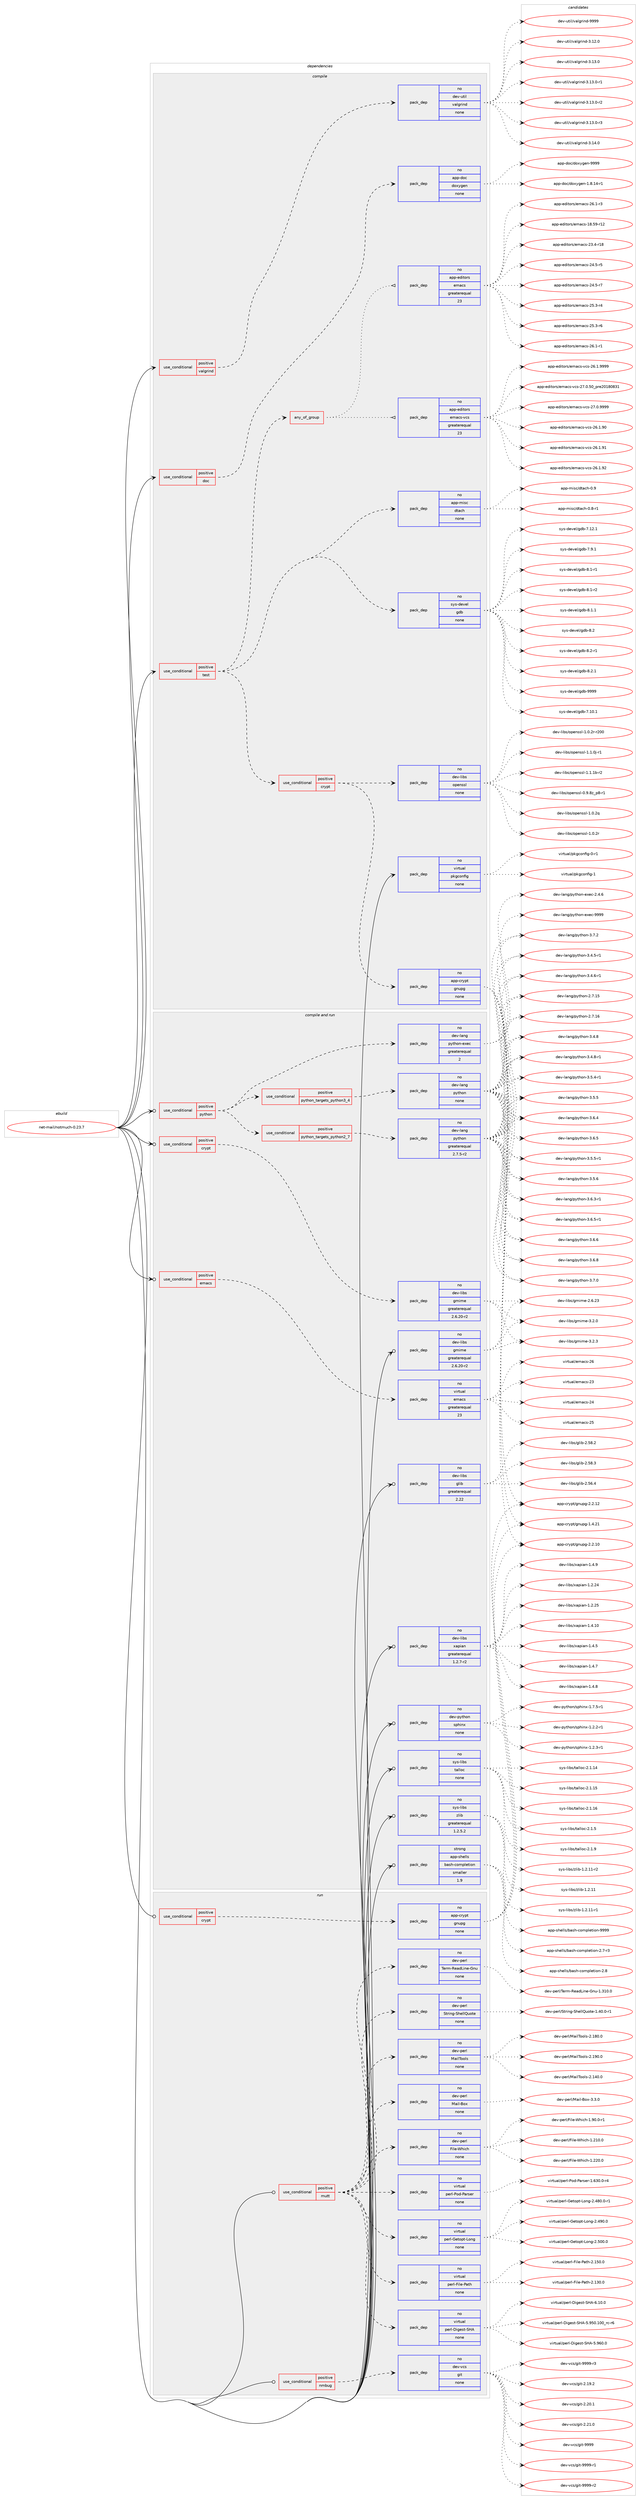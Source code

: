 digraph prolog {

# *************
# Graph options
# *************

newrank=true;
concentrate=true;
compound=true;
graph [rankdir=LR,fontname=Helvetica,fontsize=10,ranksep=1.5];#, ranksep=2.5, nodesep=0.2];
edge  [arrowhead=vee];
node  [fontname=Helvetica,fontsize=10];

# **********
# The ebuild
# **********

subgraph cluster_leftcol {
color=gray;
rank=same;
label=<<i>ebuild</i>>;
id [label="net-mail/notmuch-0.23.7", color=red, width=4, href="../net-mail/notmuch-0.23.7.svg"];
}

# ****************
# The dependencies
# ****************

subgraph cluster_midcol {
color=gray;
label=<<i>dependencies</i>>;
subgraph cluster_compile {
fillcolor="#eeeeee";
style=filled;
label=<<i>compile</i>>;
subgraph cond447575 {
dependency1664722 [label=<<TABLE BORDER="0" CELLBORDER="1" CELLSPACING="0" CELLPADDING="4"><TR><TD ROWSPAN="3" CELLPADDING="10">use_conditional</TD></TR><TR><TD>positive</TD></TR><TR><TD>doc</TD></TR></TABLE>>, shape=none, color=red];
subgraph pack1190086 {
dependency1664723 [label=<<TABLE BORDER="0" CELLBORDER="1" CELLSPACING="0" CELLPADDING="4" WIDTH="220"><TR><TD ROWSPAN="6" CELLPADDING="30">pack_dep</TD></TR><TR><TD WIDTH="110">no</TD></TR><TR><TD>app-doc</TD></TR><TR><TD>doxygen</TD></TR><TR><TD>none</TD></TR><TR><TD></TD></TR></TABLE>>, shape=none, color=blue];
}
dependency1664722:e -> dependency1664723:w [weight=20,style="dashed",arrowhead="vee"];
}
id:e -> dependency1664722:w [weight=20,style="solid",arrowhead="vee"];
subgraph cond447576 {
dependency1664724 [label=<<TABLE BORDER="0" CELLBORDER="1" CELLSPACING="0" CELLPADDING="4"><TR><TD ROWSPAN="3" CELLPADDING="10">use_conditional</TD></TR><TR><TD>positive</TD></TR><TR><TD>test</TD></TR></TABLE>>, shape=none, color=red];
subgraph pack1190087 {
dependency1664725 [label=<<TABLE BORDER="0" CELLBORDER="1" CELLSPACING="0" CELLPADDING="4" WIDTH="220"><TR><TD ROWSPAN="6" CELLPADDING="30">pack_dep</TD></TR><TR><TD WIDTH="110">no</TD></TR><TR><TD>app-misc</TD></TR><TR><TD>dtach</TD></TR><TR><TD>none</TD></TR><TR><TD></TD></TR></TABLE>>, shape=none, color=blue];
}
dependency1664724:e -> dependency1664725:w [weight=20,style="dashed",arrowhead="vee"];
subgraph any26273 {
dependency1664726 [label=<<TABLE BORDER="0" CELLBORDER="1" CELLSPACING="0" CELLPADDING="4"><TR><TD CELLPADDING="10">any_of_group</TD></TR></TABLE>>, shape=none, color=red];subgraph pack1190088 {
dependency1664727 [label=<<TABLE BORDER="0" CELLBORDER="1" CELLSPACING="0" CELLPADDING="4" WIDTH="220"><TR><TD ROWSPAN="6" CELLPADDING="30">pack_dep</TD></TR><TR><TD WIDTH="110">no</TD></TR><TR><TD>app-editors</TD></TR><TR><TD>emacs</TD></TR><TR><TD>greaterequal</TD></TR><TR><TD>23</TD></TR></TABLE>>, shape=none, color=blue];
}
dependency1664726:e -> dependency1664727:w [weight=20,style="dotted",arrowhead="oinv"];
subgraph pack1190089 {
dependency1664728 [label=<<TABLE BORDER="0" CELLBORDER="1" CELLSPACING="0" CELLPADDING="4" WIDTH="220"><TR><TD ROWSPAN="6" CELLPADDING="30">pack_dep</TD></TR><TR><TD WIDTH="110">no</TD></TR><TR><TD>app-editors</TD></TR><TR><TD>emacs-vcs</TD></TR><TR><TD>greaterequal</TD></TR><TR><TD>23</TD></TR></TABLE>>, shape=none, color=blue];
}
dependency1664726:e -> dependency1664728:w [weight=20,style="dotted",arrowhead="oinv"];
}
dependency1664724:e -> dependency1664726:w [weight=20,style="dashed",arrowhead="vee"];
subgraph pack1190090 {
dependency1664729 [label=<<TABLE BORDER="0" CELLBORDER="1" CELLSPACING="0" CELLPADDING="4" WIDTH="220"><TR><TD ROWSPAN="6" CELLPADDING="30">pack_dep</TD></TR><TR><TD WIDTH="110">no</TD></TR><TR><TD>sys-devel</TD></TR><TR><TD>gdb</TD></TR><TR><TD>none</TD></TR><TR><TD></TD></TR></TABLE>>, shape=none, color=blue];
}
dependency1664724:e -> dependency1664729:w [weight=20,style="dashed",arrowhead="vee"];
subgraph cond447577 {
dependency1664730 [label=<<TABLE BORDER="0" CELLBORDER="1" CELLSPACING="0" CELLPADDING="4"><TR><TD ROWSPAN="3" CELLPADDING="10">use_conditional</TD></TR><TR><TD>positive</TD></TR><TR><TD>crypt</TD></TR></TABLE>>, shape=none, color=red];
subgraph pack1190091 {
dependency1664731 [label=<<TABLE BORDER="0" CELLBORDER="1" CELLSPACING="0" CELLPADDING="4" WIDTH="220"><TR><TD ROWSPAN="6" CELLPADDING="30">pack_dep</TD></TR><TR><TD WIDTH="110">no</TD></TR><TR><TD>app-crypt</TD></TR><TR><TD>gnupg</TD></TR><TR><TD>none</TD></TR><TR><TD></TD></TR></TABLE>>, shape=none, color=blue];
}
dependency1664730:e -> dependency1664731:w [weight=20,style="dashed",arrowhead="vee"];
subgraph pack1190092 {
dependency1664732 [label=<<TABLE BORDER="0" CELLBORDER="1" CELLSPACING="0" CELLPADDING="4" WIDTH="220"><TR><TD ROWSPAN="6" CELLPADDING="30">pack_dep</TD></TR><TR><TD WIDTH="110">no</TD></TR><TR><TD>dev-libs</TD></TR><TR><TD>openssl</TD></TR><TR><TD>none</TD></TR><TR><TD></TD></TR></TABLE>>, shape=none, color=blue];
}
dependency1664730:e -> dependency1664732:w [weight=20,style="dashed",arrowhead="vee"];
}
dependency1664724:e -> dependency1664730:w [weight=20,style="dashed",arrowhead="vee"];
}
id:e -> dependency1664724:w [weight=20,style="solid",arrowhead="vee"];
subgraph cond447578 {
dependency1664733 [label=<<TABLE BORDER="0" CELLBORDER="1" CELLSPACING="0" CELLPADDING="4"><TR><TD ROWSPAN="3" CELLPADDING="10">use_conditional</TD></TR><TR><TD>positive</TD></TR><TR><TD>valgrind</TD></TR></TABLE>>, shape=none, color=red];
subgraph pack1190093 {
dependency1664734 [label=<<TABLE BORDER="0" CELLBORDER="1" CELLSPACING="0" CELLPADDING="4" WIDTH="220"><TR><TD ROWSPAN="6" CELLPADDING="30">pack_dep</TD></TR><TR><TD WIDTH="110">no</TD></TR><TR><TD>dev-util</TD></TR><TR><TD>valgrind</TD></TR><TR><TD>none</TD></TR><TR><TD></TD></TR></TABLE>>, shape=none, color=blue];
}
dependency1664733:e -> dependency1664734:w [weight=20,style="dashed",arrowhead="vee"];
}
id:e -> dependency1664733:w [weight=20,style="solid",arrowhead="vee"];
subgraph pack1190094 {
dependency1664735 [label=<<TABLE BORDER="0" CELLBORDER="1" CELLSPACING="0" CELLPADDING="4" WIDTH="220"><TR><TD ROWSPAN="6" CELLPADDING="30">pack_dep</TD></TR><TR><TD WIDTH="110">no</TD></TR><TR><TD>virtual</TD></TR><TR><TD>pkgconfig</TD></TR><TR><TD>none</TD></TR><TR><TD></TD></TR></TABLE>>, shape=none, color=blue];
}
id:e -> dependency1664735:w [weight=20,style="solid",arrowhead="vee"];
}
subgraph cluster_compileandrun {
fillcolor="#eeeeee";
style=filled;
label=<<i>compile and run</i>>;
subgraph cond447579 {
dependency1664736 [label=<<TABLE BORDER="0" CELLBORDER="1" CELLSPACING="0" CELLPADDING="4"><TR><TD ROWSPAN="3" CELLPADDING="10">use_conditional</TD></TR><TR><TD>positive</TD></TR><TR><TD>crypt</TD></TR></TABLE>>, shape=none, color=red];
subgraph pack1190095 {
dependency1664737 [label=<<TABLE BORDER="0" CELLBORDER="1" CELLSPACING="0" CELLPADDING="4" WIDTH="220"><TR><TD ROWSPAN="6" CELLPADDING="30">pack_dep</TD></TR><TR><TD WIDTH="110">no</TD></TR><TR><TD>dev-libs</TD></TR><TR><TD>gmime</TD></TR><TR><TD>greaterequal</TD></TR><TR><TD>2.6.20-r2</TD></TR></TABLE>>, shape=none, color=blue];
}
dependency1664736:e -> dependency1664737:w [weight=20,style="dashed",arrowhead="vee"];
}
id:e -> dependency1664736:w [weight=20,style="solid",arrowhead="odotvee"];
subgraph cond447580 {
dependency1664738 [label=<<TABLE BORDER="0" CELLBORDER="1" CELLSPACING="0" CELLPADDING="4"><TR><TD ROWSPAN="3" CELLPADDING="10">use_conditional</TD></TR><TR><TD>positive</TD></TR><TR><TD>emacs</TD></TR></TABLE>>, shape=none, color=red];
subgraph pack1190096 {
dependency1664739 [label=<<TABLE BORDER="0" CELLBORDER="1" CELLSPACING="0" CELLPADDING="4" WIDTH="220"><TR><TD ROWSPAN="6" CELLPADDING="30">pack_dep</TD></TR><TR><TD WIDTH="110">no</TD></TR><TR><TD>virtual</TD></TR><TR><TD>emacs</TD></TR><TR><TD>greaterequal</TD></TR><TR><TD>23</TD></TR></TABLE>>, shape=none, color=blue];
}
dependency1664738:e -> dependency1664739:w [weight=20,style="dashed",arrowhead="vee"];
}
id:e -> dependency1664738:w [weight=20,style="solid",arrowhead="odotvee"];
subgraph cond447581 {
dependency1664740 [label=<<TABLE BORDER="0" CELLBORDER="1" CELLSPACING="0" CELLPADDING="4"><TR><TD ROWSPAN="3" CELLPADDING="10">use_conditional</TD></TR><TR><TD>positive</TD></TR><TR><TD>python</TD></TR></TABLE>>, shape=none, color=red];
subgraph cond447582 {
dependency1664741 [label=<<TABLE BORDER="0" CELLBORDER="1" CELLSPACING="0" CELLPADDING="4"><TR><TD ROWSPAN="3" CELLPADDING="10">use_conditional</TD></TR><TR><TD>positive</TD></TR><TR><TD>python_targets_python2_7</TD></TR></TABLE>>, shape=none, color=red];
subgraph pack1190097 {
dependency1664742 [label=<<TABLE BORDER="0" CELLBORDER="1" CELLSPACING="0" CELLPADDING="4" WIDTH="220"><TR><TD ROWSPAN="6" CELLPADDING="30">pack_dep</TD></TR><TR><TD WIDTH="110">no</TD></TR><TR><TD>dev-lang</TD></TR><TR><TD>python</TD></TR><TR><TD>greaterequal</TD></TR><TR><TD>2.7.5-r2</TD></TR></TABLE>>, shape=none, color=blue];
}
dependency1664741:e -> dependency1664742:w [weight=20,style="dashed",arrowhead="vee"];
}
dependency1664740:e -> dependency1664741:w [weight=20,style="dashed",arrowhead="vee"];
subgraph cond447583 {
dependency1664743 [label=<<TABLE BORDER="0" CELLBORDER="1" CELLSPACING="0" CELLPADDING="4"><TR><TD ROWSPAN="3" CELLPADDING="10">use_conditional</TD></TR><TR><TD>positive</TD></TR><TR><TD>python_targets_python3_4</TD></TR></TABLE>>, shape=none, color=red];
subgraph pack1190098 {
dependency1664744 [label=<<TABLE BORDER="0" CELLBORDER="1" CELLSPACING="0" CELLPADDING="4" WIDTH="220"><TR><TD ROWSPAN="6" CELLPADDING="30">pack_dep</TD></TR><TR><TD WIDTH="110">no</TD></TR><TR><TD>dev-lang</TD></TR><TR><TD>python</TD></TR><TR><TD>none</TD></TR><TR><TD></TD></TR></TABLE>>, shape=none, color=blue];
}
dependency1664743:e -> dependency1664744:w [weight=20,style="dashed",arrowhead="vee"];
}
dependency1664740:e -> dependency1664743:w [weight=20,style="dashed",arrowhead="vee"];
subgraph pack1190099 {
dependency1664745 [label=<<TABLE BORDER="0" CELLBORDER="1" CELLSPACING="0" CELLPADDING="4" WIDTH="220"><TR><TD ROWSPAN="6" CELLPADDING="30">pack_dep</TD></TR><TR><TD WIDTH="110">no</TD></TR><TR><TD>dev-lang</TD></TR><TR><TD>python-exec</TD></TR><TR><TD>greaterequal</TD></TR><TR><TD>2</TD></TR></TABLE>>, shape=none, color=blue];
}
dependency1664740:e -> dependency1664745:w [weight=20,style="dashed",arrowhead="vee"];
}
id:e -> dependency1664740:w [weight=20,style="solid",arrowhead="odotvee"];
subgraph pack1190100 {
dependency1664746 [label=<<TABLE BORDER="0" CELLBORDER="1" CELLSPACING="0" CELLPADDING="4" WIDTH="220"><TR><TD ROWSPAN="6" CELLPADDING="30">pack_dep</TD></TR><TR><TD WIDTH="110">no</TD></TR><TR><TD>dev-libs</TD></TR><TR><TD>glib</TD></TR><TR><TD>greaterequal</TD></TR><TR><TD>2.22</TD></TR></TABLE>>, shape=none, color=blue];
}
id:e -> dependency1664746:w [weight=20,style="solid",arrowhead="odotvee"];
subgraph pack1190101 {
dependency1664747 [label=<<TABLE BORDER="0" CELLBORDER="1" CELLSPACING="0" CELLPADDING="4" WIDTH="220"><TR><TD ROWSPAN="6" CELLPADDING="30">pack_dep</TD></TR><TR><TD WIDTH="110">no</TD></TR><TR><TD>dev-libs</TD></TR><TR><TD>gmime</TD></TR><TR><TD>greaterequal</TD></TR><TR><TD>2.6.20-r2</TD></TR></TABLE>>, shape=none, color=blue];
}
id:e -> dependency1664747:w [weight=20,style="solid",arrowhead="odotvee"];
subgraph pack1190102 {
dependency1664748 [label=<<TABLE BORDER="0" CELLBORDER="1" CELLSPACING="0" CELLPADDING="4" WIDTH="220"><TR><TD ROWSPAN="6" CELLPADDING="30">pack_dep</TD></TR><TR><TD WIDTH="110">no</TD></TR><TR><TD>dev-libs</TD></TR><TR><TD>xapian</TD></TR><TR><TD>greaterequal</TD></TR><TR><TD>1.2.7-r2</TD></TR></TABLE>>, shape=none, color=blue];
}
id:e -> dependency1664748:w [weight=20,style="solid",arrowhead="odotvee"];
subgraph pack1190103 {
dependency1664749 [label=<<TABLE BORDER="0" CELLBORDER="1" CELLSPACING="0" CELLPADDING="4" WIDTH="220"><TR><TD ROWSPAN="6" CELLPADDING="30">pack_dep</TD></TR><TR><TD WIDTH="110">no</TD></TR><TR><TD>dev-python</TD></TR><TR><TD>sphinx</TD></TR><TR><TD>none</TD></TR><TR><TD></TD></TR></TABLE>>, shape=none, color=blue];
}
id:e -> dependency1664749:w [weight=20,style="solid",arrowhead="odotvee"];
subgraph pack1190104 {
dependency1664750 [label=<<TABLE BORDER="0" CELLBORDER="1" CELLSPACING="0" CELLPADDING="4" WIDTH="220"><TR><TD ROWSPAN="6" CELLPADDING="30">pack_dep</TD></TR><TR><TD WIDTH="110">no</TD></TR><TR><TD>sys-libs</TD></TR><TR><TD>talloc</TD></TR><TR><TD>none</TD></TR><TR><TD></TD></TR></TABLE>>, shape=none, color=blue];
}
id:e -> dependency1664750:w [weight=20,style="solid",arrowhead="odotvee"];
subgraph pack1190105 {
dependency1664751 [label=<<TABLE BORDER="0" CELLBORDER="1" CELLSPACING="0" CELLPADDING="4" WIDTH="220"><TR><TD ROWSPAN="6" CELLPADDING="30">pack_dep</TD></TR><TR><TD WIDTH="110">no</TD></TR><TR><TD>sys-libs</TD></TR><TR><TD>zlib</TD></TR><TR><TD>greaterequal</TD></TR><TR><TD>1.2.5.2</TD></TR></TABLE>>, shape=none, color=blue];
}
id:e -> dependency1664751:w [weight=20,style="solid",arrowhead="odotvee"];
subgraph pack1190106 {
dependency1664752 [label=<<TABLE BORDER="0" CELLBORDER="1" CELLSPACING="0" CELLPADDING="4" WIDTH="220"><TR><TD ROWSPAN="6" CELLPADDING="30">pack_dep</TD></TR><TR><TD WIDTH="110">strong</TD></TR><TR><TD>app-shells</TD></TR><TR><TD>bash-completion</TD></TR><TR><TD>smaller</TD></TR><TR><TD>1.9</TD></TR></TABLE>>, shape=none, color=blue];
}
id:e -> dependency1664752:w [weight=20,style="solid",arrowhead="odotvee"];
}
subgraph cluster_run {
fillcolor="#eeeeee";
style=filled;
label=<<i>run</i>>;
subgraph cond447584 {
dependency1664753 [label=<<TABLE BORDER="0" CELLBORDER="1" CELLSPACING="0" CELLPADDING="4"><TR><TD ROWSPAN="3" CELLPADDING="10">use_conditional</TD></TR><TR><TD>positive</TD></TR><TR><TD>crypt</TD></TR></TABLE>>, shape=none, color=red];
subgraph pack1190107 {
dependency1664754 [label=<<TABLE BORDER="0" CELLBORDER="1" CELLSPACING="0" CELLPADDING="4" WIDTH="220"><TR><TD ROWSPAN="6" CELLPADDING="30">pack_dep</TD></TR><TR><TD WIDTH="110">no</TD></TR><TR><TD>app-crypt</TD></TR><TR><TD>gnupg</TD></TR><TR><TD>none</TD></TR><TR><TD></TD></TR></TABLE>>, shape=none, color=blue];
}
dependency1664753:e -> dependency1664754:w [weight=20,style="dashed",arrowhead="vee"];
}
id:e -> dependency1664753:w [weight=20,style="solid",arrowhead="odot"];
subgraph cond447585 {
dependency1664755 [label=<<TABLE BORDER="0" CELLBORDER="1" CELLSPACING="0" CELLPADDING="4"><TR><TD ROWSPAN="3" CELLPADDING="10">use_conditional</TD></TR><TR><TD>positive</TD></TR><TR><TD>mutt</TD></TR></TABLE>>, shape=none, color=red];
subgraph pack1190108 {
dependency1664756 [label=<<TABLE BORDER="0" CELLBORDER="1" CELLSPACING="0" CELLPADDING="4" WIDTH="220"><TR><TD ROWSPAN="6" CELLPADDING="30">pack_dep</TD></TR><TR><TD WIDTH="110">no</TD></TR><TR><TD>dev-perl</TD></TR><TR><TD>File-Which</TD></TR><TR><TD>none</TD></TR><TR><TD></TD></TR></TABLE>>, shape=none, color=blue];
}
dependency1664755:e -> dependency1664756:w [weight=20,style="dashed",arrowhead="vee"];
subgraph pack1190109 {
dependency1664757 [label=<<TABLE BORDER="0" CELLBORDER="1" CELLSPACING="0" CELLPADDING="4" WIDTH="220"><TR><TD ROWSPAN="6" CELLPADDING="30">pack_dep</TD></TR><TR><TD WIDTH="110">no</TD></TR><TR><TD>dev-perl</TD></TR><TR><TD>Mail-Box</TD></TR><TR><TD>none</TD></TR><TR><TD></TD></TR></TABLE>>, shape=none, color=blue];
}
dependency1664755:e -> dependency1664757:w [weight=20,style="dashed",arrowhead="vee"];
subgraph pack1190110 {
dependency1664758 [label=<<TABLE BORDER="0" CELLBORDER="1" CELLSPACING="0" CELLPADDING="4" WIDTH="220"><TR><TD ROWSPAN="6" CELLPADDING="30">pack_dep</TD></TR><TR><TD WIDTH="110">no</TD></TR><TR><TD>dev-perl</TD></TR><TR><TD>MailTools</TD></TR><TR><TD>none</TD></TR><TR><TD></TD></TR></TABLE>>, shape=none, color=blue];
}
dependency1664755:e -> dependency1664758:w [weight=20,style="dashed",arrowhead="vee"];
subgraph pack1190111 {
dependency1664759 [label=<<TABLE BORDER="0" CELLBORDER="1" CELLSPACING="0" CELLPADDING="4" WIDTH="220"><TR><TD ROWSPAN="6" CELLPADDING="30">pack_dep</TD></TR><TR><TD WIDTH="110">no</TD></TR><TR><TD>dev-perl</TD></TR><TR><TD>String-ShellQuote</TD></TR><TR><TD>none</TD></TR><TR><TD></TD></TR></TABLE>>, shape=none, color=blue];
}
dependency1664755:e -> dependency1664759:w [weight=20,style="dashed",arrowhead="vee"];
subgraph pack1190112 {
dependency1664760 [label=<<TABLE BORDER="0" CELLBORDER="1" CELLSPACING="0" CELLPADDING="4" WIDTH="220"><TR><TD ROWSPAN="6" CELLPADDING="30">pack_dep</TD></TR><TR><TD WIDTH="110">no</TD></TR><TR><TD>dev-perl</TD></TR><TR><TD>Term-ReadLine-Gnu</TD></TR><TR><TD>none</TD></TR><TR><TD></TD></TR></TABLE>>, shape=none, color=blue];
}
dependency1664755:e -> dependency1664760:w [weight=20,style="dashed",arrowhead="vee"];
subgraph pack1190113 {
dependency1664761 [label=<<TABLE BORDER="0" CELLBORDER="1" CELLSPACING="0" CELLPADDING="4" WIDTH="220"><TR><TD ROWSPAN="6" CELLPADDING="30">pack_dep</TD></TR><TR><TD WIDTH="110">no</TD></TR><TR><TD>virtual</TD></TR><TR><TD>perl-Digest-SHA</TD></TR><TR><TD>none</TD></TR><TR><TD></TD></TR></TABLE>>, shape=none, color=blue];
}
dependency1664755:e -> dependency1664761:w [weight=20,style="dashed",arrowhead="vee"];
subgraph pack1190114 {
dependency1664762 [label=<<TABLE BORDER="0" CELLBORDER="1" CELLSPACING="0" CELLPADDING="4" WIDTH="220"><TR><TD ROWSPAN="6" CELLPADDING="30">pack_dep</TD></TR><TR><TD WIDTH="110">no</TD></TR><TR><TD>virtual</TD></TR><TR><TD>perl-File-Path</TD></TR><TR><TD>none</TD></TR><TR><TD></TD></TR></TABLE>>, shape=none, color=blue];
}
dependency1664755:e -> dependency1664762:w [weight=20,style="dashed",arrowhead="vee"];
subgraph pack1190115 {
dependency1664763 [label=<<TABLE BORDER="0" CELLBORDER="1" CELLSPACING="0" CELLPADDING="4" WIDTH="220"><TR><TD ROWSPAN="6" CELLPADDING="30">pack_dep</TD></TR><TR><TD WIDTH="110">no</TD></TR><TR><TD>virtual</TD></TR><TR><TD>perl-Getopt-Long</TD></TR><TR><TD>none</TD></TR><TR><TD></TD></TR></TABLE>>, shape=none, color=blue];
}
dependency1664755:e -> dependency1664763:w [weight=20,style="dashed",arrowhead="vee"];
subgraph pack1190116 {
dependency1664764 [label=<<TABLE BORDER="0" CELLBORDER="1" CELLSPACING="0" CELLPADDING="4" WIDTH="220"><TR><TD ROWSPAN="6" CELLPADDING="30">pack_dep</TD></TR><TR><TD WIDTH="110">no</TD></TR><TR><TD>virtual</TD></TR><TR><TD>perl-Pod-Parser</TD></TR><TR><TD>none</TD></TR><TR><TD></TD></TR></TABLE>>, shape=none, color=blue];
}
dependency1664755:e -> dependency1664764:w [weight=20,style="dashed",arrowhead="vee"];
}
id:e -> dependency1664755:w [weight=20,style="solid",arrowhead="odot"];
subgraph cond447586 {
dependency1664765 [label=<<TABLE BORDER="0" CELLBORDER="1" CELLSPACING="0" CELLPADDING="4"><TR><TD ROWSPAN="3" CELLPADDING="10">use_conditional</TD></TR><TR><TD>positive</TD></TR><TR><TD>nmbug</TD></TR></TABLE>>, shape=none, color=red];
subgraph pack1190117 {
dependency1664766 [label=<<TABLE BORDER="0" CELLBORDER="1" CELLSPACING="0" CELLPADDING="4" WIDTH="220"><TR><TD ROWSPAN="6" CELLPADDING="30">pack_dep</TD></TR><TR><TD WIDTH="110">no</TD></TR><TR><TD>dev-vcs</TD></TR><TR><TD>git</TD></TR><TR><TD>none</TD></TR><TR><TD></TD></TR></TABLE>>, shape=none, color=blue];
}
dependency1664765:e -> dependency1664766:w [weight=20,style="dashed",arrowhead="vee"];
}
id:e -> dependency1664765:w [weight=20,style="solid",arrowhead="odot"];
}
}

# **************
# The candidates
# **************

subgraph cluster_choices {
rank=same;
color=gray;
label=<<i>candidates</i>>;

subgraph choice1190086 {
color=black;
nodesep=1;
choice97112112451001119947100111120121103101110454946564649524511449 [label="app-doc/doxygen-1.8.14-r1", color=red, width=4,href="../app-doc/doxygen-1.8.14-r1.svg"];
choice971121124510011199471001111201211031011104557575757 [label="app-doc/doxygen-9999", color=red, width=4,href="../app-doc/doxygen-9999.svg"];
dependency1664723:e -> choice97112112451001119947100111120121103101110454946564649524511449:w [style=dotted,weight="100"];
dependency1664723:e -> choice971121124510011199471001111201211031011104557575757:w [style=dotted,weight="100"];
}
subgraph choice1190087 {
color=black;
nodesep=1;
choice971121124510910511599471001169799104454846564511449 [label="app-misc/dtach-0.8-r1", color=red, width=4,href="../app-misc/dtach-0.8-r1.svg"];
choice97112112451091051159947100116979910445484657 [label="app-misc/dtach-0.9", color=red, width=4,href="../app-misc/dtach-0.9.svg"];
dependency1664725:e -> choice971121124510910511599471001169799104454846564511449:w [style=dotted,weight="100"];
dependency1664725:e -> choice97112112451091051159947100116979910445484657:w [style=dotted,weight="100"];
}
subgraph choice1190088 {
color=black;
nodesep=1;
choice9711211245101100105116111114115471011099799115454956465357451144950 [label="app-editors/emacs-18.59-r12", color=red, width=4,href="../app-editors/emacs-18.59-r12.svg"];
choice97112112451011001051161111141154710110997991154550514652451144956 [label="app-editors/emacs-23.4-r18", color=red, width=4,href="../app-editors/emacs-23.4-r18.svg"];
choice971121124510110010511611111411547101109979911545505246534511453 [label="app-editors/emacs-24.5-r5", color=red, width=4,href="../app-editors/emacs-24.5-r5.svg"];
choice971121124510110010511611111411547101109979911545505246534511455 [label="app-editors/emacs-24.5-r7", color=red, width=4,href="../app-editors/emacs-24.5-r7.svg"];
choice971121124510110010511611111411547101109979911545505346514511452 [label="app-editors/emacs-25.3-r4", color=red, width=4,href="../app-editors/emacs-25.3-r4.svg"];
choice971121124510110010511611111411547101109979911545505346514511454 [label="app-editors/emacs-25.3-r6", color=red, width=4,href="../app-editors/emacs-25.3-r6.svg"];
choice971121124510110010511611111411547101109979911545505446494511449 [label="app-editors/emacs-26.1-r1", color=red, width=4,href="../app-editors/emacs-26.1-r1.svg"];
choice971121124510110010511611111411547101109979911545505446494511451 [label="app-editors/emacs-26.1-r3", color=red, width=4,href="../app-editors/emacs-26.1-r3.svg"];
dependency1664727:e -> choice9711211245101100105116111114115471011099799115454956465357451144950:w [style=dotted,weight="100"];
dependency1664727:e -> choice97112112451011001051161111141154710110997991154550514652451144956:w [style=dotted,weight="100"];
dependency1664727:e -> choice971121124510110010511611111411547101109979911545505246534511453:w [style=dotted,weight="100"];
dependency1664727:e -> choice971121124510110010511611111411547101109979911545505246534511455:w [style=dotted,weight="100"];
dependency1664727:e -> choice971121124510110010511611111411547101109979911545505346514511452:w [style=dotted,weight="100"];
dependency1664727:e -> choice971121124510110010511611111411547101109979911545505346514511454:w [style=dotted,weight="100"];
dependency1664727:e -> choice971121124510110010511611111411547101109979911545505446494511449:w [style=dotted,weight="100"];
dependency1664727:e -> choice971121124510110010511611111411547101109979911545505446494511451:w [style=dotted,weight="100"];
}
subgraph choice1190089 {
color=black;
nodesep=1;
choice971121124510110010511611111411547101109979911545118991154550544649465748 [label="app-editors/emacs-vcs-26.1.90", color=red, width=4,href="../app-editors/emacs-vcs-26.1.90.svg"];
choice971121124510110010511611111411547101109979911545118991154550544649465749 [label="app-editors/emacs-vcs-26.1.91", color=red, width=4,href="../app-editors/emacs-vcs-26.1.91.svg"];
choice971121124510110010511611111411547101109979911545118991154550544649465750 [label="app-editors/emacs-vcs-26.1.92", color=red, width=4,href="../app-editors/emacs-vcs-26.1.92.svg"];
choice9711211245101100105116111114115471011099799115451189911545505446494657575757 [label="app-editors/emacs-vcs-26.1.9999", color=red, width=4,href="../app-editors/emacs-vcs-26.1.9999.svg"];
choice971121124510110010511611111411547101109979911545118991154550554648465348951121141015048495648565149 [label="app-editors/emacs-vcs-27.0.50_pre20180831", color=red, width=4,href="../app-editors/emacs-vcs-27.0.50_pre20180831.svg"];
choice9711211245101100105116111114115471011099799115451189911545505546484657575757 [label="app-editors/emacs-vcs-27.0.9999", color=red, width=4,href="../app-editors/emacs-vcs-27.0.9999.svg"];
dependency1664728:e -> choice971121124510110010511611111411547101109979911545118991154550544649465748:w [style=dotted,weight="100"];
dependency1664728:e -> choice971121124510110010511611111411547101109979911545118991154550544649465749:w [style=dotted,weight="100"];
dependency1664728:e -> choice971121124510110010511611111411547101109979911545118991154550544649465750:w [style=dotted,weight="100"];
dependency1664728:e -> choice9711211245101100105116111114115471011099799115451189911545505446494657575757:w [style=dotted,weight="100"];
dependency1664728:e -> choice971121124510110010511611111411547101109979911545118991154550554648465348951121141015048495648565149:w [style=dotted,weight="100"];
dependency1664728:e -> choice9711211245101100105116111114115471011099799115451189911545505546484657575757:w [style=dotted,weight="100"];
}
subgraph choice1190090 {
color=black;
nodesep=1;
choice11512111545100101118101108471031009845554649484649 [label="sys-devel/gdb-7.10.1", color=red, width=4,href="../sys-devel/gdb-7.10.1.svg"];
choice11512111545100101118101108471031009845554649504649 [label="sys-devel/gdb-7.12.1", color=red, width=4,href="../sys-devel/gdb-7.12.1.svg"];
choice115121115451001011181011084710310098455546574649 [label="sys-devel/gdb-7.9.1", color=red, width=4,href="../sys-devel/gdb-7.9.1.svg"];
choice115121115451001011181011084710310098455646494511449 [label="sys-devel/gdb-8.1-r1", color=red, width=4,href="../sys-devel/gdb-8.1-r1.svg"];
choice115121115451001011181011084710310098455646494511450 [label="sys-devel/gdb-8.1-r2", color=red, width=4,href="../sys-devel/gdb-8.1-r2.svg"];
choice115121115451001011181011084710310098455646494649 [label="sys-devel/gdb-8.1.1", color=red, width=4,href="../sys-devel/gdb-8.1.1.svg"];
choice11512111545100101118101108471031009845564650 [label="sys-devel/gdb-8.2", color=red, width=4,href="../sys-devel/gdb-8.2.svg"];
choice115121115451001011181011084710310098455646504511449 [label="sys-devel/gdb-8.2-r1", color=red, width=4,href="../sys-devel/gdb-8.2-r1.svg"];
choice115121115451001011181011084710310098455646504649 [label="sys-devel/gdb-8.2.1", color=red, width=4,href="../sys-devel/gdb-8.2.1.svg"];
choice1151211154510010111810110847103100984557575757 [label="sys-devel/gdb-9999", color=red, width=4,href="../sys-devel/gdb-9999.svg"];
dependency1664729:e -> choice11512111545100101118101108471031009845554649484649:w [style=dotted,weight="100"];
dependency1664729:e -> choice11512111545100101118101108471031009845554649504649:w [style=dotted,weight="100"];
dependency1664729:e -> choice115121115451001011181011084710310098455546574649:w [style=dotted,weight="100"];
dependency1664729:e -> choice115121115451001011181011084710310098455646494511449:w [style=dotted,weight="100"];
dependency1664729:e -> choice115121115451001011181011084710310098455646494511450:w [style=dotted,weight="100"];
dependency1664729:e -> choice115121115451001011181011084710310098455646494649:w [style=dotted,weight="100"];
dependency1664729:e -> choice11512111545100101118101108471031009845564650:w [style=dotted,weight="100"];
dependency1664729:e -> choice115121115451001011181011084710310098455646504511449:w [style=dotted,weight="100"];
dependency1664729:e -> choice115121115451001011181011084710310098455646504649:w [style=dotted,weight="100"];
dependency1664729:e -> choice1151211154510010111810110847103100984557575757:w [style=dotted,weight="100"];
}
subgraph choice1190091 {
color=black;
nodesep=1;
choice9711211245991141211121164710311011711210345494652465049 [label="app-crypt/gnupg-1.4.21", color=red, width=4,href="../app-crypt/gnupg-1.4.21.svg"];
choice9711211245991141211121164710311011711210345504650464948 [label="app-crypt/gnupg-2.2.10", color=red, width=4,href="../app-crypt/gnupg-2.2.10.svg"];
choice9711211245991141211121164710311011711210345504650464950 [label="app-crypt/gnupg-2.2.12", color=red, width=4,href="../app-crypt/gnupg-2.2.12.svg"];
dependency1664731:e -> choice9711211245991141211121164710311011711210345494652465049:w [style=dotted,weight="100"];
dependency1664731:e -> choice9711211245991141211121164710311011711210345504650464948:w [style=dotted,weight="100"];
dependency1664731:e -> choice9711211245991141211121164710311011711210345504650464950:w [style=dotted,weight="100"];
}
subgraph choice1190092 {
color=black;
nodesep=1;
choice10010111845108105981154711111210111011511510845484657465612295112564511449 [label="dev-libs/openssl-0.9.8z_p8-r1", color=red, width=4,href="../dev-libs/openssl-0.9.8z_p8-r1.svg"];
choice100101118451081059811547111112101110115115108454946484650113 [label="dev-libs/openssl-1.0.2q", color=red, width=4,href="../dev-libs/openssl-1.0.2q.svg"];
choice100101118451081059811547111112101110115115108454946484650114 [label="dev-libs/openssl-1.0.2r", color=red, width=4,href="../dev-libs/openssl-1.0.2r.svg"];
choice10010111845108105981154711111210111011511510845494648465011445114504848 [label="dev-libs/openssl-1.0.2r-r200", color=red, width=4,href="../dev-libs/openssl-1.0.2r-r200.svg"];
choice1001011184510810598115471111121011101151151084549464946481064511449 [label="dev-libs/openssl-1.1.0j-r1", color=red, width=4,href="../dev-libs/openssl-1.1.0j-r1.svg"];
choice100101118451081059811547111112101110115115108454946494649984511450 [label="dev-libs/openssl-1.1.1b-r2", color=red, width=4,href="../dev-libs/openssl-1.1.1b-r2.svg"];
dependency1664732:e -> choice10010111845108105981154711111210111011511510845484657465612295112564511449:w [style=dotted,weight="100"];
dependency1664732:e -> choice100101118451081059811547111112101110115115108454946484650113:w [style=dotted,weight="100"];
dependency1664732:e -> choice100101118451081059811547111112101110115115108454946484650114:w [style=dotted,weight="100"];
dependency1664732:e -> choice10010111845108105981154711111210111011511510845494648465011445114504848:w [style=dotted,weight="100"];
dependency1664732:e -> choice1001011184510810598115471111121011101151151084549464946481064511449:w [style=dotted,weight="100"];
dependency1664732:e -> choice100101118451081059811547111112101110115115108454946494649984511450:w [style=dotted,weight="100"];
}
subgraph choice1190093 {
color=black;
nodesep=1;
choice10010111845117116105108471189710810311410511010045514649504648 [label="dev-util/valgrind-3.12.0", color=red, width=4,href="../dev-util/valgrind-3.12.0.svg"];
choice10010111845117116105108471189710810311410511010045514649514648 [label="dev-util/valgrind-3.13.0", color=red, width=4,href="../dev-util/valgrind-3.13.0.svg"];
choice100101118451171161051084711897108103114105110100455146495146484511449 [label="dev-util/valgrind-3.13.0-r1", color=red, width=4,href="../dev-util/valgrind-3.13.0-r1.svg"];
choice100101118451171161051084711897108103114105110100455146495146484511450 [label="dev-util/valgrind-3.13.0-r2", color=red, width=4,href="../dev-util/valgrind-3.13.0-r2.svg"];
choice100101118451171161051084711897108103114105110100455146495146484511451 [label="dev-util/valgrind-3.13.0-r3", color=red, width=4,href="../dev-util/valgrind-3.13.0-r3.svg"];
choice10010111845117116105108471189710810311410511010045514649524648 [label="dev-util/valgrind-3.14.0", color=red, width=4,href="../dev-util/valgrind-3.14.0.svg"];
choice1001011184511711610510847118971081031141051101004557575757 [label="dev-util/valgrind-9999", color=red, width=4,href="../dev-util/valgrind-9999.svg"];
dependency1664734:e -> choice10010111845117116105108471189710810311410511010045514649504648:w [style=dotted,weight="100"];
dependency1664734:e -> choice10010111845117116105108471189710810311410511010045514649514648:w [style=dotted,weight="100"];
dependency1664734:e -> choice100101118451171161051084711897108103114105110100455146495146484511449:w [style=dotted,weight="100"];
dependency1664734:e -> choice100101118451171161051084711897108103114105110100455146495146484511450:w [style=dotted,weight="100"];
dependency1664734:e -> choice100101118451171161051084711897108103114105110100455146495146484511451:w [style=dotted,weight="100"];
dependency1664734:e -> choice10010111845117116105108471189710810311410511010045514649524648:w [style=dotted,weight="100"];
dependency1664734:e -> choice1001011184511711610510847118971081031141051101004557575757:w [style=dotted,weight="100"];
}
subgraph choice1190094 {
color=black;
nodesep=1;
choice11810511411611797108471121071039911111010210510345484511449 [label="virtual/pkgconfig-0-r1", color=red, width=4,href="../virtual/pkgconfig-0-r1.svg"];
choice1181051141161179710847112107103991111101021051034549 [label="virtual/pkgconfig-1", color=red, width=4,href="../virtual/pkgconfig-1.svg"];
dependency1664735:e -> choice11810511411611797108471121071039911111010210510345484511449:w [style=dotted,weight="100"];
dependency1664735:e -> choice1181051141161179710847112107103991111101021051034549:w [style=dotted,weight="100"];
}
subgraph choice1190095 {
color=black;
nodesep=1;
choice10010111845108105981154710310910510910145504654465051 [label="dev-libs/gmime-2.6.23", color=red, width=4,href="../dev-libs/gmime-2.6.23.svg"];
choice100101118451081059811547103109105109101455146504648 [label="dev-libs/gmime-3.2.0", color=red, width=4,href="../dev-libs/gmime-3.2.0.svg"];
choice100101118451081059811547103109105109101455146504651 [label="dev-libs/gmime-3.2.3", color=red, width=4,href="../dev-libs/gmime-3.2.3.svg"];
dependency1664737:e -> choice10010111845108105981154710310910510910145504654465051:w [style=dotted,weight="100"];
dependency1664737:e -> choice100101118451081059811547103109105109101455146504648:w [style=dotted,weight="100"];
dependency1664737:e -> choice100101118451081059811547103109105109101455146504651:w [style=dotted,weight="100"];
}
subgraph choice1190096 {
color=black;
nodesep=1;
choice11810511411611797108471011099799115455051 [label="virtual/emacs-23", color=red, width=4,href="../virtual/emacs-23.svg"];
choice11810511411611797108471011099799115455052 [label="virtual/emacs-24", color=red, width=4,href="../virtual/emacs-24.svg"];
choice11810511411611797108471011099799115455053 [label="virtual/emacs-25", color=red, width=4,href="../virtual/emacs-25.svg"];
choice11810511411611797108471011099799115455054 [label="virtual/emacs-26", color=red, width=4,href="../virtual/emacs-26.svg"];
dependency1664739:e -> choice11810511411611797108471011099799115455051:w [style=dotted,weight="100"];
dependency1664739:e -> choice11810511411611797108471011099799115455052:w [style=dotted,weight="100"];
dependency1664739:e -> choice11810511411611797108471011099799115455053:w [style=dotted,weight="100"];
dependency1664739:e -> choice11810511411611797108471011099799115455054:w [style=dotted,weight="100"];
}
subgraph choice1190097 {
color=black;
nodesep=1;
choice10010111845108971101034711212111610411111045504655464953 [label="dev-lang/python-2.7.15", color=red, width=4,href="../dev-lang/python-2.7.15.svg"];
choice10010111845108971101034711212111610411111045504655464954 [label="dev-lang/python-2.7.16", color=red, width=4,href="../dev-lang/python-2.7.16.svg"];
choice1001011184510897110103471121211161041111104551465246534511449 [label="dev-lang/python-3.4.5-r1", color=red, width=4,href="../dev-lang/python-3.4.5-r1.svg"];
choice1001011184510897110103471121211161041111104551465246544511449 [label="dev-lang/python-3.4.6-r1", color=red, width=4,href="../dev-lang/python-3.4.6-r1.svg"];
choice100101118451089711010347112121116104111110455146524656 [label="dev-lang/python-3.4.8", color=red, width=4,href="../dev-lang/python-3.4.8.svg"];
choice1001011184510897110103471121211161041111104551465246564511449 [label="dev-lang/python-3.4.8-r1", color=red, width=4,href="../dev-lang/python-3.4.8-r1.svg"];
choice1001011184510897110103471121211161041111104551465346524511449 [label="dev-lang/python-3.5.4-r1", color=red, width=4,href="../dev-lang/python-3.5.4-r1.svg"];
choice100101118451089711010347112121116104111110455146534653 [label="dev-lang/python-3.5.5", color=red, width=4,href="../dev-lang/python-3.5.5.svg"];
choice1001011184510897110103471121211161041111104551465346534511449 [label="dev-lang/python-3.5.5-r1", color=red, width=4,href="../dev-lang/python-3.5.5-r1.svg"];
choice100101118451089711010347112121116104111110455146534654 [label="dev-lang/python-3.5.6", color=red, width=4,href="../dev-lang/python-3.5.6.svg"];
choice1001011184510897110103471121211161041111104551465446514511449 [label="dev-lang/python-3.6.3-r1", color=red, width=4,href="../dev-lang/python-3.6.3-r1.svg"];
choice100101118451089711010347112121116104111110455146544652 [label="dev-lang/python-3.6.4", color=red, width=4,href="../dev-lang/python-3.6.4.svg"];
choice100101118451089711010347112121116104111110455146544653 [label="dev-lang/python-3.6.5", color=red, width=4,href="../dev-lang/python-3.6.5.svg"];
choice1001011184510897110103471121211161041111104551465446534511449 [label="dev-lang/python-3.6.5-r1", color=red, width=4,href="../dev-lang/python-3.6.5-r1.svg"];
choice100101118451089711010347112121116104111110455146544654 [label="dev-lang/python-3.6.6", color=red, width=4,href="../dev-lang/python-3.6.6.svg"];
choice100101118451089711010347112121116104111110455146544656 [label="dev-lang/python-3.6.8", color=red, width=4,href="../dev-lang/python-3.6.8.svg"];
choice100101118451089711010347112121116104111110455146554648 [label="dev-lang/python-3.7.0", color=red, width=4,href="../dev-lang/python-3.7.0.svg"];
choice100101118451089711010347112121116104111110455146554650 [label="dev-lang/python-3.7.2", color=red, width=4,href="../dev-lang/python-3.7.2.svg"];
dependency1664742:e -> choice10010111845108971101034711212111610411111045504655464953:w [style=dotted,weight="100"];
dependency1664742:e -> choice10010111845108971101034711212111610411111045504655464954:w [style=dotted,weight="100"];
dependency1664742:e -> choice1001011184510897110103471121211161041111104551465246534511449:w [style=dotted,weight="100"];
dependency1664742:e -> choice1001011184510897110103471121211161041111104551465246544511449:w [style=dotted,weight="100"];
dependency1664742:e -> choice100101118451089711010347112121116104111110455146524656:w [style=dotted,weight="100"];
dependency1664742:e -> choice1001011184510897110103471121211161041111104551465246564511449:w [style=dotted,weight="100"];
dependency1664742:e -> choice1001011184510897110103471121211161041111104551465346524511449:w [style=dotted,weight="100"];
dependency1664742:e -> choice100101118451089711010347112121116104111110455146534653:w [style=dotted,weight="100"];
dependency1664742:e -> choice1001011184510897110103471121211161041111104551465346534511449:w [style=dotted,weight="100"];
dependency1664742:e -> choice100101118451089711010347112121116104111110455146534654:w [style=dotted,weight="100"];
dependency1664742:e -> choice1001011184510897110103471121211161041111104551465446514511449:w [style=dotted,weight="100"];
dependency1664742:e -> choice100101118451089711010347112121116104111110455146544652:w [style=dotted,weight="100"];
dependency1664742:e -> choice100101118451089711010347112121116104111110455146544653:w [style=dotted,weight="100"];
dependency1664742:e -> choice1001011184510897110103471121211161041111104551465446534511449:w [style=dotted,weight="100"];
dependency1664742:e -> choice100101118451089711010347112121116104111110455146544654:w [style=dotted,weight="100"];
dependency1664742:e -> choice100101118451089711010347112121116104111110455146544656:w [style=dotted,weight="100"];
dependency1664742:e -> choice100101118451089711010347112121116104111110455146554648:w [style=dotted,weight="100"];
dependency1664742:e -> choice100101118451089711010347112121116104111110455146554650:w [style=dotted,weight="100"];
}
subgraph choice1190098 {
color=black;
nodesep=1;
choice10010111845108971101034711212111610411111045504655464953 [label="dev-lang/python-2.7.15", color=red, width=4,href="../dev-lang/python-2.7.15.svg"];
choice10010111845108971101034711212111610411111045504655464954 [label="dev-lang/python-2.7.16", color=red, width=4,href="../dev-lang/python-2.7.16.svg"];
choice1001011184510897110103471121211161041111104551465246534511449 [label="dev-lang/python-3.4.5-r1", color=red, width=4,href="../dev-lang/python-3.4.5-r1.svg"];
choice1001011184510897110103471121211161041111104551465246544511449 [label="dev-lang/python-3.4.6-r1", color=red, width=4,href="../dev-lang/python-3.4.6-r1.svg"];
choice100101118451089711010347112121116104111110455146524656 [label="dev-lang/python-3.4.8", color=red, width=4,href="../dev-lang/python-3.4.8.svg"];
choice1001011184510897110103471121211161041111104551465246564511449 [label="dev-lang/python-3.4.8-r1", color=red, width=4,href="../dev-lang/python-3.4.8-r1.svg"];
choice1001011184510897110103471121211161041111104551465346524511449 [label="dev-lang/python-3.5.4-r1", color=red, width=4,href="../dev-lang/python-3.5.4-r1.svg"];
choice100101118451089711010347112121116104111110455146534653 [label="dev-lang/python-3.5.5", color=red, width=4,href="../dev-lang/python-3.5.5.svg"];
choice1001011184510897110103471121211161041111104551465346534511449 [label="dev-lang/python-3.5.5-r1", color=red, width=4,href="../dev-lang/python-3.5.5-r1.svg"];
choice100101118451089711010347112121116104111110455146534654 [label="dev-lang/python-3.5.6", color=red, width=4,href="../dev-lang/python-3.5.6.svg"];
choice1001011184510897110103471121211161041111104551465446514511449 [label="dev-lang/python-3.6.3-r1", color=red, width=4,href="../dev-lang/python-3.6.3-r1.svg"];
choice100101118451089711010347112121116104111110455146544652 [label="dev-lang/python-3.6.4", color=red, width=4,href="../dev-lang/python-3.6.4.svg"];
choice100101118451089711010347112121116104111110455146544653 [label="dev-lang/python-3.6.5", color=red, width=4,href="../dev-lang/python-3.6.5.svg"];
choice1001011184510897110103471121211161041111104551465446534511449 [label="dev-lang/python-3.6.5-r1", color=red, width=4,href="../dev-lang/python-3.6.5-r1.svg"];
choice100101118451089711010347112121116104111110455146544654 [label="dev-lang/python-3.6.6", color=red, width=4,href="../dev-lang/python-3.6.6.svg"];
choice100101118451089711010347112121116104111110455146544656 [label="dev-lang/python-3.6.8", color=red, width=4,href="../dev-lang/python-3.6.8.svg"];
choice100101118451089711010347112121116104111110455146554648 [label="dev-lang/python-3.7.0", color=red, width=4,href="../dev-lang/python-3.7.0.svg"];
choice100101118451089711010347112121116104111110455146554650 [label="dev-lang/python-3.7.2", color=red, width=4,href="../dev-lang/python-3.7.2.svg"];
dependency1664744:e -> choice10010111845108971101034711212111610411111045504655464953:w [style=dotted,weight="100"];
dependency1664744:e -> choice10010111845108971101034711212111610411111045504655464954:w [style=dotted,weight="100"];
dependency1664744:e -> choice1001011184510897110103471121211161041111104551465246534511449:w [style=dotted,weight="100"];
dependency1664744:e -> choice1001011184510897110103471121211161041111104551465246544511449:w [style=dotted,weight="100"];
dependency1664744:e -> choice100101118451089711010347112121116104111110455146524656:w [style=dotted,weight="100"];
dependency1664744:e -> choice1001011184510897110103471121211161041111104551465246564511449:w [style=dotted,weight="100"];
dependency1664744:e -> choice1001011184510897110103471121211161041111104551465346524511449:w [style=dotted,weight="100"];
dependency1664744:e -> choice100101118451089711010347112121116104111110455146534653:w [style=dotted,weight="100"];
dependency1664744:e -> choice1001011184510897110103471121211161041111104551465346534511449:w [style=dotted,weight="100"];
dependency1664744:e -> choice100101118451089711010347112121116104111110455146534654:w [style=dotted,weight="100"];
dependency1664744:e -> choice1001011184510897110103471121211161041111104551465446514511449:w [style=dotted,weight="100"];
dependency1664744:e -> choice100101118451089711010347112121116104111110455146544652:w [style=dotted,weight="100"];
dependency1664744:e -> choice100101118451089711010347112121116104111110455146544653:w [style=dotted,weight="100"];
dependency1664744:e -> choice1001011184510897110103471121211161041111104551465446534511449:w [style=dotted,weight="100"];
dependency1664744:e -> choice100101118451089711010347112121116104111110455146544654:w [style=dotted,weight="100"];
dependency1664744:e -> choice100101118451089711010347112121116104111110455146544656:w [style=dotted,weight="100"];
dependency1664744:e -> choice100101118451089711010347112121116104111110455146554648:w [style=dotted,weight="100"];
dependency1664744:e -> choice100101118451089711010347112121116104111110455146554650:w [style=dotted,weight="100"];
}
subgraph choice1190099 {
color=black;
nodesep=1;
choice1001011184510897110103471121211161041111104510112010199455046524654 [label="dev-lang/python-exec-2.4.6", color=red, width=4,href="../dev-lang/python-exec-2.4.6.svg"];
choice10010111845108971101034711212111610411111045101120101994557575757 [label="dev-lang/python-exec-9999", color=red, width=4,href="../dev-lang/python-exec-9999.svg"];
dependency1664745:e -> choice1001011184510897110103471121211161041111104510112010199455046524654:w [style=dotted,weight="100"];
dependency1664745:e -> choice10010111845108971101034711212111610411111045101120101994557575757:w [style=dotted,weight="100"];
}
subgraph choice1190100 {
color=black;
nodesep=1;
choice1001011184510810598115471031081059845504653544652 [label="dev-libs/glib-2.56.4", color=red, width=4,href="../dev-libs/glib-2.56.4.svg"];
choice1001011184510810598115471031081059845504653564650 [label="dev-libs/glib-2.58.2", color=red, width=4,href="../dev-libs/glib-2.58.2.svg"];
choice1001011184510810598115471031081059845504653564651 [label="dev-libs/glib-2.58.3", color=red, width=4,href="../dev-libs/glib-2.58.3.svg"];
dependency1664746:e -> choice1001011184510810598115471031081059845504653544652:w [style=dotted,weight="100"];
dependency1664746:e -> choice1001011184510810598115471031081059845504653564650:w [style=dotted,weight="100"];
dependency1664746:e -> choice1001011184510810598115471031081059845504653564651:w [style=dotted,weight="100"];
}
subgraph choice1190101 {
color=black;
nodesep=1;
choice10010111845108105981154710310910510910145504654465051 [label="dev-libs/gmime-2.6.23", color=red, width=4,href="../dev-libs/gmime-2.6.23.svg"];
choice100101118451081059811547103109105109101455146504648 [label="dev-libs/gmime-3.2.0", color=red, width=4,href="../dev-libs/gmime-3.2.0.svg"];
choice100101118451081059811547103109105109101455146504651 [label="dev-libs/gmime-3.2.3", color=red, width=4,href="../dev-libs/gmime-3.2.3.svg"];
dependency1664747:e -> choice10010111845108105981154710310910510910145504654465051:w [style=dotted,weight="100"];
dependency1664747:e -> choice100101118451081059811547103109105109101455146504648:w [style=dotted,weight="100"];
dependency1664747:e -> choice100101118451081059811547103109105109101455146504651:w [style=dotted,weight="100"];
}
subgraph choice1190102 {
color=black;
nodesep=1;
choice100101118451081059811547120971121059711045494650465052 [label="dev-libs/xapian-1.2.24", color=red, width=4,href="../dev-libs/xapian-1.2.24.svg"];
choice100101118451081059811547120971121059711045494650465053 [label="dev-libs/xapian-1.2.25", color=red, width=4,href="../dev-libs/xapian-1.2.25.svg"];
choice100101118451081059811547120971121059711045494652464948 [label="dev-libs/xapian-1.4.10", color=red, width=4,href="../dev-libs/xapian-1.4.10.svg"];
choice1001011184510810598115471209711210597110454946524653 [label="dev-libs/xapian-1.4.5", color=red, width=4,href="../dev-libs/xapian-1.4.5.svg"];
choice1001011184510810598115471209711210597110454946524655 [label="dev-libs/xapian-1.4.7", color=red, width=4,href="../dev-libs/xapian-1.4.7.svg"];
choice1001011184510810598115471209711210597110454946524656 [label="dev-libs/xapian-1.4.8", color=red, width=4,href="../dev-libs/xapian-1.4.8.svg"];
choice1001011184510810598115471209711210597110454946524657 [label="dev-libs/xapian-1.4.9", color=red, width=4,href="../dev-libs/xapian-1.4.9.svg"];
dependency1664748:e -> choice100101118451081059811547120971121059711045494650465052:w [style=dotted,weight="100"];
dependency1664748:e -> choice100101118451081059811547120971121059711045494650465053:w [style=dotted,weight="100"];
dependency1664748:e -> choice100101118451081059811547120971121059711045494652464948:w [style=dotted,weight="100"];
dependency1664748:e -> choice1001011184510810598115471209711210597110454946524653:w [style=dotted,weight="100"];
dependency1664748:e -> choice1001011184510810598115471209711210597110454946524655:w [style=dotted,weight="100"];
dependency1664748:e -> choice1001011184510810598115471209711210597110454946524656:w [style=dotted,weight="100"];
dependency1664748:e -> choice1001011184510810598115471209711210597110454946524657:w [style=dotted,weight="100"];
}
subgraph choice1190103 {
color=black;
nodesep=1;
choice10010111845112121116104111110471151121041051101204549465046504511449 [label="dev-python/sphinx-1.2.2-r1", color=red, width=4,href="../dev-python/sphinx-1.2.2-r1.svg"];
choice10010111845112121116104111110471151121041051101204549465046514511449 [label="dev-python/sphinx-1.2.3-r1", color=red, width=4,href="../dev-python/sphinx-1.2.3-r1.svg"];
choice10010111845112121116104111110471151121041051101204549465546534511449 [label="dev-python/sphinx-1.7.5-r1", color=red, width=4,href="../dev-python/sphinx-1.7.5-r1.svg"];
dependency1664749:e -> choice10010111845112121116104111110471151121041051101204549465046504511449:w [style=dotted,weight="100"];
dependency1664749:e -> choice10010111845112121116104111110471151121041051101204549465046514511449:w [style=dotted,weight="100"];
dependency1664749:e -> choice10010111845112121116104111110471151121041051101204549465546534511449:w [style=dotted,weight="100"];
}
subgraph choice1190104 {
color=black;
nodesep=1;
choice115121115451081059811547116971081081119945504649464952 [label="sys-libs/talloc-2.1.14", color=red, width=4,href="../sys-libs/talloc-2.1.14.svg"];
choice115121115451081059811547116971081081119945504649464953 [label="sys-libs/talloc-2.1.15", color=red, width=4,href="../sys-libs/talloc-2.1.15.svg"];
choice115121115451081059811547116971081081119945504649464954 [label="sys-libs/talloc-2.1.16", color=red, width=4,href="../sys-libs/talloc-2.1.16.svg"];
choice1151211154510810598115471169710810811199455046494653 [label="sys-libs/talloc-2.1.5", color=red, width=4,href="../sys-libs/talloc-2.1.5.svg"];
choice1151211154510810598115471169710810811199455046494657 [label="sys-libs/talloc-2.1.9", color=red, width=4,href="../sys-libs/talloc-2.1.9.svg"];
dependency1664750:e -> choice115121115451081059811547116971081081119945504649464952:w [style=dotted,weight="100"];
dependency1664750:e -> choice115121115451081059811547116971081081119945504649464953:w [style=dotted,weight="100"];
dependency1664750:e -> choice115121115451081059811547116971081081119945504649464954:w [style=dotted,weight="100"];
dependency1664750:e -> choice1151211154510810598115471169710810811199455046494653:w [style=dotted,weight="100"];
dependency1664750:e -> choice1151211154510810598115471169710810811199455046494657:w [style=dotted,weight="100"];
}
subgraph choice1190105 {
color=black;
nodesep=1;
choice1151211154510810598115471221081059845494650464949 [label="sys-libs/zlib-1.2.11", color=red, width=4,href="../sys-libs/zlib-1.2.11.svg"];
choice11512111545108105981154712210810598454946504649494511449 [label="sys-libs/zlib-1.2.11-r1", color=red, width=4,href="../sys-libs/zlib-1.2.11-r1.svg"];
choice11512111545108105981154712210810598454946504649494511450 [label="sys-libs/zlib-1.2.11-r2", color=red, width=4,href="../sys-libs/zlib-1.2.11-r2.svg"];
dependency1664751:e -> choice1151211154510810598115471221081059845494650464949:w [style=dotted,weight="100"];
dependency1664751:e -> choice11512111545108105981154712210810598454946504649494511449:w [style=dotted,weight="100"];
dependency1664751:e -> choice11512111545108105981154712210810598454946504649494511450:w [style=dotted,weight="100"];
}
subgraph choice1190106 {
color=black;
nodesep=1;
choice97112112451151041011081081154798971151044599111109112108101116105111110455046554511451 [label="app-shells/bash-completion-2.7-r3", color=red, width=4,href="../app-shells/bash-completion-2.7-r3.svg"];
choice9711211245115104101108108115479897115104459911110911210810111610511111045504656 [label="app-shells/bash-completion-2.8", color=red, width=4,href="../app-shells/bash-completion-2.8.svg"];
choice971121124511510410110810811547989711510445991111091121081011161051111104557575757 [label="app-shells/bash-completion-9999", color=red, width=4,href="../app-shells/bash-completion-9999.svg"];
dependency1664752:e -> choice97112112451151041011081081154798971151044599111109112108101116105111110455046554511451:w [style=dotted,weight="100"];
dependency1664752:e -> choice9711211245115104101108108115479897115104459911110911210810111610511111045504656:w [style=dotted,weight="100"];
dependency1664752:e -> choice971121124511510410110810811547989711510445991111091121081011161051111104557575757:w [style=dotted,weight="100"];
}
subgraph choice1190107 {
color=black;
nodesep=1;
choice9711211245991141211121164710311011711210345494652465049 [label="app-crypt/gnupg-1.4.21", color=red, width=4,href="../app-crypt/gnupg-1.4.21.svg"];
choice9711211245991141211121164710311011711210345504650464948 [label="app-crypt/gnupg-2.2.10", color=red, width=4,href="../app-crypt/gnupg-2.2.10.svg"];
choice9711211245991141211121164710311011711210345504650464950 [label="app-crypt/gnupg-2.2.12", color=red, width=4,href="../app-crypt/gnupg-2.2.12.svg"];
dependency1664754:e -> choice9711211245991141211121164710311011711210345494652465049:w [style=dotted,weight="100"];
dependency1664754:e -> choice9711211245991141211121164710311011711210345504650464948:w [style=dotted,weight="100"];
dependency1664754:e -> choice9711211245991141211121164710311011711210345504650464950:w [style=dotted,weight="100"];
}
subgraph choice1190108 {
color=black;
nodesep=1;
choice1001011184511210111410847701051081014587104105991044549465049484648 [label="dev-perl/File-Which-1.210.0", color=red, width=4,href="../dev-perl/File-Which-1.210.0.svg"];
choice1001011184511210111410847701051081014587104105991044549465050484648 [label="dev-perl/File-Which-1.220.0", color=red, width=4,href="../dev-perl/File-Which-1.220.0.svg"];
choice100101118451121011141084770105108101458710410599104454946574846484511449 [label="dev-perl/File-Which-1.90.0-r1", color=red, width=4,href="../dev-perl/File-Which-1.90.0-r1.svg"];
dependency1664756:e -> choice1001011184511210111410847701051081014587104105991044549465049484648:w [style=dotted,weight="100"];
dependency1664756:e -> choice1001011184511210111410847701051081014587104105991044549465050484648:w [style=dotted,weight="100"];
dependency1664756:e -> choice100101118451121011141084770105108101458710410599104454946574846484511449:w [style=dotted,weight="100"];
}
subgraph choice1190109 {
color=black;
nodesep=1;
choice100101118451121011141084777971051084566111120455146514648 [label="dev-perl/Mail-Box-3.3.0", color=red, width=4,href="../dev-perl/Mail-Box-3.3.0.svg"];
dependency1664757:e -> choice100101118451121011141084777971051084566111120455146514648:w [style=dotted,weight="100"];
}
subgraph choice1190110 {
color=black;
nodesep=1;
choice10010111845112101114108477797105108841111111081154550464952484648 [label="dev-perl/MailTools-2.140.0", color=red, width=4,href="../dev-perl/MailTools-2.140.0.svg"];
choice10010111845112101114108477797105108841111111081154550464956484648 [label="dev-perl/MailTools-2.180.0", color=red, width=4,href="../dev-perl/MailTools-2.180.0.svg"];
choice10010111845112101114108477797105108841111111081154550464957484648 [label="dev-perl/MailTools-2.190.0", color=red, width=4,href="../dev-perl/MailTools-2.190.0.svg"];
dependency1664758:e -> choice10010111845112101114108477797105108841111111081154550464952484648:w [style=dotted,weight="100"];
dependency1664758:e -> choice10010111845112101114108477797105108841111111081154550464956484648:w [style=dotted,weight="100"];
dependency1664758:e -> choice10010111845112101114108477797105108841111111081154550464957484648:w [style=dotted,weight="100"];
}
subgraph choice1190111 {
color=black;
nodesep=1;
choice100101118451121011141084783116114105110103458310410110810881117111116101454946524846484511449 [label="dev-perl/String-ShellQuote-1.40.0-r1", color=red, width=4,href="../dev-perl/String-ShellQuote-1.40.0-r1.svg"];
dependency1664759:e -> choice100101118451121011141084783116114105110103458310410110810881117111116101454946524846484511449:w [style=dotted,weight="100"];
}
subgraph choice1190112 {
color=black;
nodesep=1;
choice1001011184511210111410847841011141094582101971007610511010145711101174549465149484648 [label="dev-perl/Term-ReadLine-Gnu-1.310.0", color=red, width=4,href="../dev-perl/Term-ReadLine-Gnu-1.310.0.svg"];
dependency1664760:e -> choice1001011184511210111410847841011141094582101971007610511010145711101174549465149484648:w [style=dotted,weight="100"];
}
subgraph choice1190113 {
color=black;
nodesep=1;
choice11810511411611797108471121011141084568105103101115116458372654553465753484649484895114994511454 [label="virtual/perl-Digest-SHA-5.950.100_rc-r6", color=red, width=4,href="../virtual/perl-Digest-SHA-5.950.100_rc-r6.svg"];
choice11810511411611797108471121011141084568105103101115116458372654553465754484648 [label="virtual/perl-Digest-SHA-5.960.0", color=red, width=4,href="../virtual/perl-Digest-SHA-5.960.0.svg"];
choice118105114116117971084711210111410845681051031011151164583726545544649484648 [label="virtual/perl-Digest-SHA-6.10.0", color=red, width=4,href="../virtual/perl-Digest-SHA-6.10.0.svg"];
dependency1664761:e -> choice11810511411611797108471121011141084568105103101115116458372654553465753484649484895114994511454:w [style=dotted,weight="100"];
dependency1664761:e -> choice11810511411611797108471121011141084568105103101115116458372654553465754484648:w [style=dotted,weight="100"];
dependency1664761:e -> choice118105114116117971084711210111410845681051031011151164583726545544649484648:w [style=dotted,weight="100"];
}
subgraph choice1190114 {
color=black;
nodesep=1;
choice118105114116117971084711210111410845701051081014580971161044550464951484648 [label="virtual/perl-File-Path-2.130.0", color=red, width=4,href="../virtual/perl-File-Path-2.130.0.svg"];
choice118105114116117971084711210111410845701051081014580971161044550464953484648 [label="virtual/perl-File-Path-2.150.0", color=red, width=4,href="../virtual/perl-File-Path-2.150.0.svg"];
dependency1664762:e -> choice118105114116117971084711210111410845701051081014580971161044550464951484648:w [style=dotted,weight="100"];
dependency1664762:e -> choice118105114116117971084711210111410845701051081014580971161044550464953484648:w [style=dotted,weight="100"];
}
subgraph choice1190115 {
color=black;
nodesep=1;
choice11810511411611797108471121011141084571101116111112116457611111010345504652564846484511449 [label="virtual/perl-Getopt-Long-2.480.0-r1", color=red, width=4,href="../virtual/perl-Getopt-Long-2.480.0-r1.svg"];
choice1181051141161179710847112101114108457110111611111211645761111101034550465257484648 [label="virtual/perl-Getopt-Long-2.490.0", color=red, width=4,href="../virtual/perl-Getopt-Long-2.490.0.svg"];
choice1181051141161179710847112101114108457110111611111211645761111101034550465348484648 [label="virtual/perl-Getopt-Long-2.500.0", color=red, width=4,href="../virtual/perl-Getopt-Long-2.500.0.svg"];
dependency1664763:e -> choice11810511411611797108471121011141084571101116111112116457611111010345504652564846484511449:w [style=dotted,weight="100"];
dependency1664763:e -> choice1181051141161179710847112101114108457110111611111211645761111101034550465257484648:w [style=dotted,weight="100"];
dependency1664763:e -> choice1181051141161179710847112101114108457110111611111211645761111101034550465348484648:w [style=dotted,weight="100"];
}
subgraph choice1190116 {
color=black;
nodesep=1;
choice1181051141161179710847112101114108458011110045809711411510111445494654514846484511452 [label="virtual/perl-Pod-Parser-1.630.0-r4", color=red, width=4,href="../virtual/perl-Pod-Parser-1.630.0-r4.svg"];
dependency1664764:e -> choice1181051141161179710847112101114108458011110045809711411510111445494654514846484511452:w [style=dotted,weight="100"];
}
subgraph choice1190117 {
color=black;
nodesep=1;
choice10010111845118991154710310511645504649574650 [label="dev-vcs/git-2.19.2", color=red, width=4,href="../dev-vcs/git-2.19.2.svg"];
choice10010111845118991154710310511645504650484649 [label="dev-vcs/git-2.20.1", color=red, width=4,href="../dev-vcs/git-2.20.1.svg"];
choice10010111845118991154710310511645504650494648 [label="dev-vcs/git-2.21.0", color=red, width=4,href="../dev-vcs/git-2.21.0.svg"];
choice1001011184511899115471031051164557575757 [label="dev-vcs/git-9999", color=red, width=4,href="../dev-vcs/git-9999.svg"];
choice10010111845118991154710310511645575757574511449 [label="dev-vcs/git-9999-r1", color=red, width=4,href="../dev-vcs/git-9999-r1.svg"];
choice10010111845118991154710310511645575757574511450 [label="dev-vcs/git-9999-r2", color=red, width=4,href="../dev-vcs/git-9999-r2.svg"];
choice10010111845118991154710310511645575757574511451 [label="dev-vcs/git-9999-r3", color=red, width=4,href="../dev-vcs/git-9999-r3.svg"];
dependency1664766:e -> choice10010111845118991154710310511645504649574650:w [style=dotted,weight="100"];
dependency1664766:e -> choice10010111845118991154710310511645504650484649:w [style=dotted,weight="100"];
dependency1664766:e -> choice10010111845118991154710310511645504650494648:w [style=dotted,weight="100"];
dependency1664766:e -> choice1001011184511899115471031051164557575757:w [style=dotted,weight="100"];
dependency1664766:e -> choice10010111845118991154710310511645575757574511449:w [style=dotted,weight="100"];
dependency1664766:e -> choice10010111845118991154710310511645575757574511450:w [style=dotted,weight="100"];
dependency1664766:e -> choice10010111845118991154710310511645575757574511451:w [style=dotted,weight="100"];
}
}

}
